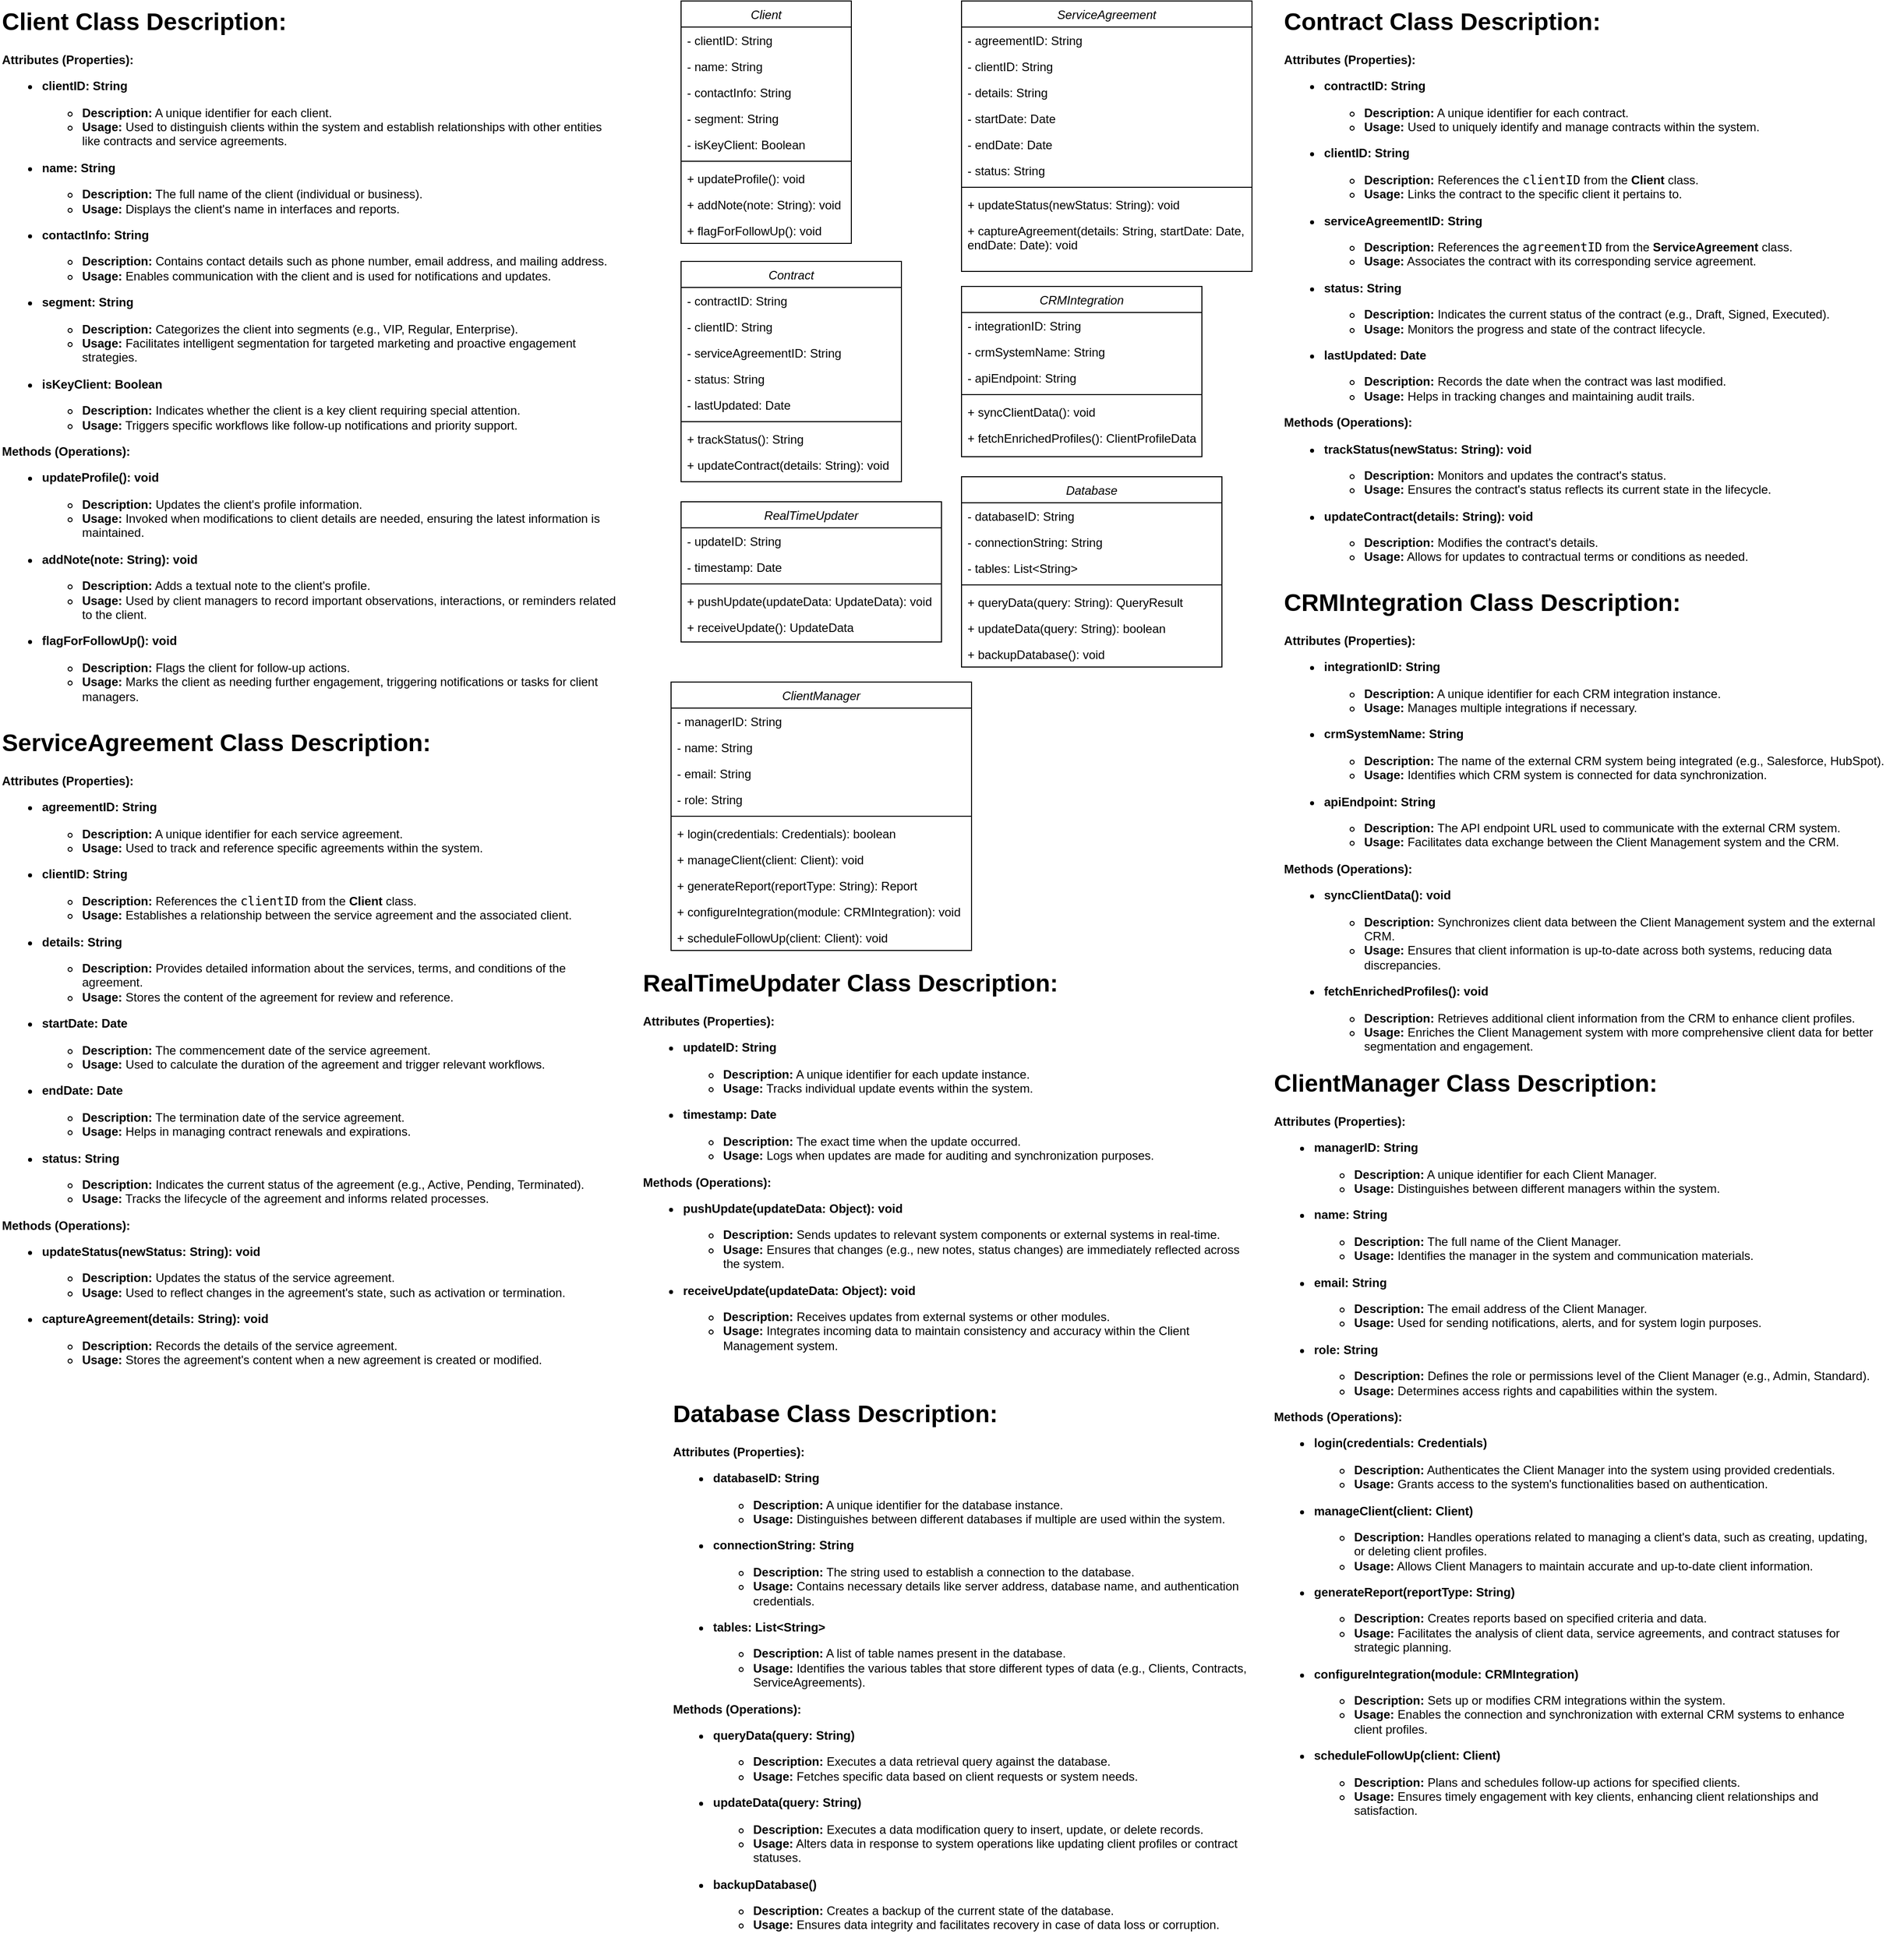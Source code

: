 <mxfile version="24.7.17">
  <diagram id="C5RBs43oDa-KdzZeNtuy" name="Page-1">
    <mxGraphModel dx="1877" dy="563" grid="1" gridSize="10" guides="1" tooltips="1" connect="1" arrows="1" fold="1" page="1" pageScale="1" pageWidth="827" pageHeight="1169" math="0" shadow="0">
      <root>
        <mxCell id="WIyWlLk6GJQsqaUBKTNV-0" />
        <mxCell id="WIyWlLk6GJQsqaUBKTNV-1" parent="WIyWlLk6GJQsqaUBKTNV-0" />
        <mxCell id="zkfFHV4jXpPFQw0GAbJ--0" value="Client" style="swimlane;fontStyle=2;align=center;verticalAlign=top;childLayout=stackLayout;horizontal=1;startSize=26;horizontalStack=0;resizeParent=1;resizeLast=0;collapsible=1;marginBottom=0;rounded=0;shadow=0;strokeWidth=1;" parent="WIyWlLk6GJQsqaUBKTNV-1" vertex="1">
          <mxGeometry x="160" y="120" width="170" height="242" as="geometry">
            <mxRectangle x="230" y="140" width="160" height="26" as="alternateBounds" />
          </mxGeometry>
        </mxCell>
        <mxCell id="zkfFHV4jXpPFQw0GAbJ--1" value="- clientID: String" style="text;align=left;verticalAlign=top;spacingLeft=4;spacingRight=4;overflow=hidden;rotatable=0;points=[[0,0.5],[1,0.5]];portConstraint=eastwest;" parent="zkfFHV4jXpPFQw0GAbJ--0" vertex="1">
          <mxGeometry y="26" width="170" height="26" as="geometry" />
        </mxCell>
        <mxCell id="zkfFHV4jXpPFQw0GAbJ--2" value="- name: String" style="text;align=left;verticalAlign=top;spacingLeft=4;spacingRight=4;overflow=hidden;rotatable=0;points=[[0,0.5],[1,0.5]];portConstraint=eastwest;rounded=0;shadow=0;html=0;" parent="zkfFHV4jXpPFQw0GAbJ--0" vertex="1">
          <mxGeometry y="52" width="170" height="26" as="geometry" />
        </mxCell>
        <mxCell id="zkfFHV4jXpPFQw0GAbJ--3" value="- contactInfo: String" style="text;align=left;verticalAlign=top;spacingLeft=4;spacingRight=4;overflow=hidden;rotatable=0;points=[[0,0.5],[1,0.5]];portConstraint=eastwest;rounded=0;shadow=0;html=0;" parent="zkfFHV4jXpPFQw0GAbJ--0" vertex="1">
          <mxGeometry y="78" width="170" height="26" as="geometry" />
        </mxCell>
        <mxCell id="dlhCBF4bfs9_KUVGagDZ-2" value="- segment: String" style="text;align=left;verticalAlign=top;spacingLeft=4;spacingRight=4;overflow=hidden;rotatable=0;points=[[0,0.5],[1,0.5]];portConstraint=eastwest;rounded=0;shadow=0;html=0;" vertex="1" parent="zkfFHV4jXpPFQw0GAbJ--0">
          <mxGeometry y="104" width="170" height="26" as="geometry" />
        </mxCell>
        <mxCell id="dlhCBF4bfs9_KUVGagDZ-1" value="- isKeyClient: Boolean" style="text;align=left;verticalAlign=top;spacingLeft=4;spacingRight=4;overflow=hidden;rotatable=0;points=[[0,0.5],[1,0.5]];portConstraint=eastwest;rounded=0;shadow=0;html=0;" vertex="1" parent="zkfFHV4jXpPFQw0GAbJ--0">
          <mxGeometry y="130" width="170" height="26" as="geometry" />
        </mxCell>
        <mxCell id="zkfFHV4jXpPFQw0GAbJ--4" value="" style="line;html=1;strokeWidth=1;align=left;verticalAlign=middle;spacingTop=-1;spacingLeft=3;spacingRight=3;rotatable=0;labelPosition=right;points=[];portConstraint=eastwest;" parent="zkfFHV4jXpPFQw0GAbJ--0" vertex="1">
          <mxGeometry y="156" width="170" height="8" as="geometry" />
        </mxCell>
        <mxCell id="zkfFHV4jXpPFQw0GAbJ--5" value="+ updateProfile(): void" style="text;align=left;verticalAlign=top;spacingLeft=4;spacingRight=4;overflow=hidden;rotatable=0;points=[[0,0.5],[1,0.5]];portConstraint=eastwest;" parent="zkfFHV4jXpPFQw0GAbJ--0" vertex="1">
          <mxGeometry y="164" width="170" height="26" as="geometry" />
        </mxCell>
        <mxCell id="dlhCBF4bfs9_KUVGagDZ-3" value="+ addNote(note: String): void" style="text;align=left;verticalAlign=top;spacingLeft=4;spacingRight=4;overflow=hidden;rotatable=0;points=[[0,0.5],[1,0.5]];portConstraint=eastwest;" vertex="1" parent="zkfFHV4jXpPFQw0GAbJ--0">
          <mxGeometry y="190" width="170" height="26" as="geometry" />
        </mxCell>
        <mxCell id="dlhCBF4bfs9_KUVGagDZ-0" value="+ flagForFollowUp(): void" style="text;align=left;verticalAlign=top;spacingLeft=4;spacingRight=4;overflow=hidden;rotatable=0;points=[[0,0.5],[1,0.5]];portConstraint=eastwest;" vertex="1" parent="zkfFHV4jXpPFQw0GAbJ--0">
          <mxGeometry y="216" width="170" height="26" as="geometry" />
        </mxCell>
        <mxCell id="dlhCBF4bfs9_KUVGagDZ-4" value="ServiceAgreement" style="swimlane;fontStyle=2;align=center;verticalAlign=top;childLayout=stackLayout;horizontal=1;startSize=26;horizontalStack=0;resizeParent=1;resizeLast=0;collapsible=1;marginBottom=0;rounded=0;shadow=0;strokeWidth=1;" vertex="1" parent="WIyWlLk6GJQsqaUBKTNV-1">
          <mxGeometry x="440" y="120" width="290" height="270" as="geometry">
            <mxRectangle x="230" y="140" width="160" height="26" as="alternateBounds" />
          </mxGeometry>
        </mxCell>
        <mxCell id="dlhCBF4bfs9_KUVGagDZ-5" value="- agreementID: String" style="text;align=left;verticalAlign=top;spacingLeft=4;spacingRight=4;overflow=hidden;rotatable=0;points=[[0,0.5],[1,0.5]];portConstraint=eastwest;" vertex="1" parent="dlhCBF4bfs9_KUVGagDZ-4">
          <mxGeometry y="26" width="290" height="26" as="geometry" />
        </mxCell>
        <mxCell id="dlhCBF4bfs9_KUVGagDZ-6" value="- clientID: String " style="text;align=left;verticalAlign=top;spacingLeft=4;spacingRight=4;overflow=hidden;rotatable=0;points=[[0,0.5],[1,0.5]];portConstraint=eastwest;rounded=0;shadow=0;html=0;" vertex="1" parent="dlhCBF4bfs9_KUVGagDZ-4">
          <mxGeometry y="52" width="290" height="26" as="geometry" />
        </mxCell>
        <mxCell id="dlhCBF4bfs9_KUVGagDZ-7" value="- details: String" style="text;align=left;verticalAlign=top;spacingLeft=4;spacingRight=4;overflow=hidden;rotatable=0;points=[[0,0.5],[1,0.5]];portConstraint=eastwest;rounded=0;shadow=0;html=0;" vertex="1" parent="dlhCBF4bfs9_KUVGagDZ-4">
          <mxGeometry y="78" width="290" height="26" as="geometry" />
        </mxCell>
        <mxCell id="dlhCBF4bfs9_KUVGagDZ-8" value="- startDate: Date" style="text;align=left;verticalAlign=top;spacingLeft=4;spacingRight=4;overflow=hidden;rotatable=0;points=[[0,0.5],[1,0.5]];portConstraint=eastwest;rounded=0;shadow=0;html=0;" vertex="1" parent="dlhCBF4bfs9_KUVGagDZ-4">
          <mxGeometry y="104" width="290" height="26" as="geometry" />
        </mxCell>
        <mxCell id="dlhCBF4bfs9_KUVGagDZ-15" value="- endDate: Date" style="text;align=left;verticalAlign=top;spacingLeft=4;spacingRight=4;overflow=hidden;rotatable=0;points=[[0,0.5],[1,0.5]];portConstraint=eastwest;rounded=0;shadow=0;html=0;" vertex="1" parent="dlhCBF4bfs9_KUVGagDZ-4">
          <mxGeometry y="130" width="290" height="26" as="geometry" />
        </mxCell>
        <mxCell id="dlhCBF4bfs9_KUVGagDZ-9" value="- status: String" style="text;align=left;verticalAlign=top;spacingLeft=4;spacingRight=4;overflow=hidden;rotatable=0;points=[[0,0.5],[1,0.5]];portConstraint=eastwest;rounded=0;shadow=0;html=0;" vertex="1" parent="dlhCBF4bfs9_KUVGagDZ-4">
          <mxGeometry y="156" width="290" height="26" as="geometry" />
        </mxCell>
        <mxCell id="dlhCBF4bfs9_KUVGagDZ-10" value="" style="line;html=1;strokeWidth=1;align=left;verticalAlign=middle;spacingTop=-1;spacingLeft=3;spacingRight=3;rotatable=0;labelPosition=right;points=[];portConstraint=eastwest;" vertex="1" parent="dlhCBF4bfs9_KUVGagDZ-4">
          <mxGeometry y="182" width="290" height="8" as="geometry" />
        </mxCell>
        <mxCell id="dlhCBF4bfs9_KUVGagDZ-11" value="+ updateStatus(newStatus: String): void" style="text;align=left;verticalAlign=top;spacingLeft=4;spacingRight=4;overflow=hidden;rotatable=0;points=[[0,0.5],[1,0.5]];portConstraint=eastwest;" vertex="1" parent="dlhCBF4bfs9_KUVGagDZ-4">
          <mxGeometry y="190" width="290" height="26" as="geometry" />
        </mxCell>
        <mxCell id="dlhCBF4bfs9_KUVGagDZ-12" value="+ captureAgreement(details: String, startDate: Date, &#xa;endDate: Date): void" style="text;align=left;verticalAlign=top;spacingLeft=4;spacingRight=4;overflow=hidden;rotatable=0;points=[[0,0.5],[1,0.5]];portConstraint=eastwest;" vertex="1" parent="dlhCBF4bfs9_KUVGagDZ-4">
          <mxGeometry y="216" width="290" height="54" as="geometry" />
        </mxCell>
        <mxCell id="dlhCBF4bfs9_KUVGagDZ-17" value="Contract" style="swimlane;fontStyle=2;align=center;verticalAlign=top;childLayout=stackLayout;horizontal=1;startSize=26;horizontalStack=0;resizeParent=1;resizeLast=0;collapsible=1;marginBottom=0;rounded=0;shadow=0;strokeWidth=1;" vertex="1" parent="WIyWlLk6GJQsqaUBKTNV-1">
          <mxGeometry x="160" y="380" width="220" height="220" as="geometry">
            <mxRectangle x="230" y="140" width="160" height="26" as="alternateBounds" />
          </mxGeometry>
        </mxCell>
        <mxCell id="dlhCBF4bfs9_KUVGagDZ-18" value="- contractID: String" style="text;align=left;verticalAlign=top;spacingLeft=4;spacingRight=4;overflow=hidden;rotatable=0;points=[[0,0.5],[1,0.5]];portConstraint=eastwest;" vertex="1" parent="dlhCBF4bfs9_KUVGagDZ-17">
          <mxGeometry y="26" width="220" height="26" as="geometry" />
        </mxCell>
        <mxCell id="dlhCBF4bfs9_KUVGagDZ-19" value="- clientID: String " style="text;align=left;verticalAlign=top;spacingLeft=4;spacingRight=4;overflow=hidden;rotatable=0;points=[[0,0.5],[1,0.5]];portConstraint=eastwest;rounded=0;shadow=0;html=0;" vertex="1" parent="dlhCBF4bfs9_KUVGagDZ-17">
          <mxGeometry y="52" width="220" height="26" as="geometry" />
        </mxCell>
        <mxCell id="dlhCBF4bfs9_KUVGagDZ-20" value="- serviceAgreementID: String" style="text;align=left;verticalAlign=top;spacingLeft=4;spacingRight=4;overflow=hidden;rotatable=0;points=[[0,0.5],[1,0.5]];portConstraint=eastwest;rounded=0;shadow=0;html=0;" vertex="1" parent="dlhCBF4bfs9_KUVGagDZ-17">
          <mxGeometry y="78" width="220" height="26" as="geometry" />
        </mxCell>
        <mxCell id="dlhCBF4bfs9_KUVGagDZ-21" value="- status: String" style="text;align=left;verticalAlign=top;spacingLeft=4;spacingRight=4;overflow=hidden;rotatable=0;points=[[0,0.5],[1,0.5]];portConstraint=eastwest;rounded=0;shadow=0;html=0;" vertex="1" parent="dlhCBF4bfs9_KUVGagDZ-17">
          <mxGeometry y="104" width="220" height="26" as="geometry" />
        </mxCell>
        <mxCell id="dlhCBF4bfs9_KUVGagDZ-22" value="- lastUpdated: Date" style="text;align=left;verticalAlign=top;spacingLeft=4;spacingRight=4;overflow=hidden;rotatable=0;points=[[0,0.5],[1,0.5]];portConstraint=eastwest;rounded=0;shadow=0;html=0;" vertex="1" parent="dlhCBF4bfs9_KUVGagDZ-17">
          <mxGeometry y="130" width="220" height="26" as="geometry" />
        </mxCell>
        <mxCell id="dlhCBF4bfs9_KUVGagDZ-24" value="" style="line;html=1;strokeWidth=1;align=left;verticalAlign=middle;spacingTop=-1;spacingLeft=3;spacingRight=3;rotatable=0;labelPosition=right;points=[];portConstraint=eastwest;" vertex="1" parent="dlhCBF4bfs9_KUVGagDZ-17">
          <mxGeometry y="156" width="220" height="8" as="geometry" />
        </mxCell>
        <mxCell id="dlhCBF4bfs9_KUVGagDZ-25" value="+ trackStatus(): String" style="text;align=left;verticalAlign=top;spacingLeft=4;spacingRight=4;overflow=hidden;rotatable=0;points=[[0,0.5],[1,0.5]];portConstraint=eastwest;" vertex="1" parent="dlhCBF4bfs9_KUVGagDZ-17">
          <mxGeometry y="164" width="220" height="26" as="geometry" />
        </mxCell>
        <mxCell id="dlhCBF4bfs9_KUVGagDZ-26" value="+ updateContract(details: String): void" style="text;align=left;verticalAlign=top;spacingLeft=4;spacingRight=4;overflow=hidden;rotatable=0;points=[[0,0.5],[1,0.5]];portConstraint=eastwest;" vertex="1" parent="dlhCBF4bfs9_KUVGagDZ-17">
          <mxGeometry y="190" width="220" height="26" as="geometry" />
        </mxCell>
        <mxCell id="dlhCBF4bfs9_KUVGagDZ-29" value="CRMIntegration" style="swimlane;fontStyle=2;align=center;verticalAlign=top;childLayout=stackLayout;horizontal=1;startSize=26;horizontalStack=0;resizeParent=1;resizeLast=0;collapsible=1;marginBottom=0;rounded=0;shadow=0;strokeWidth=1;" vertex="1" parent="WIyWlLk6GJQsqaUBKTNV-1">
          <mxGeometry x="440" y="405" width="240" height="170" as="geometry">
            <mxRectangle x="230" y="140" width="160" height="26" as="alternateBounds" />
          </mxGeometry>
        </mxCell>
        <mxCell id="dlhCBF4bfs9_KUVGagDZ-30" value="- integrationID: String" style="text;align=left;verticalAlign=top;spacingLeft=4;spacingRight=4;overflow=hidden;rotatable=0;points=[[0,0.5],[1,0.5]];portConstraint=eastwest;" vertex="1" parent="dlhCBF4bfs9_KUVGagDZ-29">
          <mxGeometry y="26" width="240" height="26" as="geometry" />
        </mxCell>
        <mxCell id="dlhCBF4bfs9_KUVGagDZ-31" value="- crmSystemName: String " style="text;align=left;verticalAlign=top;spacingLeft=4;spacingRight=4;overflow=hidden;rotatable=0;points=[[0,0.5],[1,0.5]];portConstraint=eastwest;rounded=0;shadow=0;html=0;" vertex="1" parent="dlhCBF4bfs9_KUVGagDZ-29">
          <mxGeometry y="52" width="240" height="26" as="geometry" />
        </mxCell>
        <mxCell id="dlhCBF4bfs9_KUVGagDZ-32" value="- apiEndpoint: String" style="text;align=left;verticalAlign=top;spacingLeft=4;spacingRight=4;overflow=hidden;rotatable=0;points=[[0,0.5],[1,0.5]];portConstraint=eastwest;rounded=0;shadow=0;html=0;" vertex="1" parent="dlhCBF4bfs9_KUVGagDZ-29">
          <mxGeometry y="78" width="240" height="26" as="geometry" />
        </mxCell>
        <mxCell id="dlhCBF4bfs9_KUVGagDZ-36" value="" style="line;html=1;strokeWidth=1;align=left;verticalAlign=middle;spacingTop=-1;spacingLeft=3;spacingRight=3;rotatable=0;labelPosition=right;points=[];portConstraint=eastwest;" vertex="1" parent="dlhCBF4bfs9_KUVGagDZ-29">
          <mxGeometry y="104" width="240" height="8" as="geometry" />
        </mxCell>
        <mxCell id="dlhCBF4bfs9_KUVGagDZ-37" value="+ syncClientData(): void" style="text;align=left;verticalAlign=top;spacingLeft=4;spacingRight=4;overflow=hidden;rotatable=0;points=[[0,0.5],[1,0.5]];portConstraint=eastwest;" vertex="1" parent="dlhCBF4bfs9_KUVGagDZ-29">
          <mxGeometry y="112" width="240" height="26" as="geometry" />
        </mxCell>
        <mxCell id="dlhCBF4bfs9_KUVGagDZ-38" value="+ fetchEnrichedProfiles(): ClientProfileData" style="text;align=left;verticalAlign=top;spacingLeft=4;spacingRight=4;overflow=hidden;rotatable=0;points=[[0,0.5],[1,0.5]];portConstraint=eastwest;" vertex="1" parent="dlhCBF4bfs9_KUVGagDZ-29">
          <mxGeometry y="138" width="240" height="26" as="geometry" />
        </mxCell>
        <mxCell id="dlhCBF4bfs9_KUVGagDZ-42" value=" RealTimeUpdater" style="swimlane;fontStyle=2;align=center;verticalAlign=top;childLayout=stackLayout;horizontal=1;startSize=26;horizontalStack=0;resizeParent=1;resizeLast=0;collapsible=1;marginBottom=0;rounded=0;shadow=0;strokeWidth=1;" vertex="1" parent="WIyWlLk6GJQsqaUBKTNV-1">
          <mxGeometry x="160" y="620" width="260" height="140" as="geometry">
            <mxRectangle x="230" y="140" width="160" height="26" as="alternateBounds" />
          </mxGeometry>
        </mxCell>
        <mxCell id="dlhCBF4bfs9_KUVGagDZ-43" value="- updateID: String" style="text;align=left;verticalAlign=top;spacingLeft=4;spacingRight=4;overflow=hidden;rotatable=0;points=[[0,0.5],[1,0.5]];portConstraint=eastwest;" vertex="1" parent="dlhCBF4bfs9_KUVGagDZ-42">
          <mxGeometry y="26" width="260" height="26" as="geometry" />
        </mxCell>
        <mxCell id="dlhCBF4bfs9_KUVGagDZ-44" value="- timestamp: Date " style="text;align=left;verticalAlign=top;spacingLeft=4;spacingRight=4;overflow=hidden;rotatable=0;points=[[0,0.5],[1,0.5]];portConstraint=eastwest;rounded=0;shadow=0;html=0;" vertex="1" parent="dlhCBF4bfs9_KUVGagDZ-42">
          <mxGeometry y="52" width="260" height="26" as="geometry" />
        </mxCell>
        <mxCell id="dlhCBF4bfs9_KUVGagDZ-46" value="" style="line;html=1;strokeWidth=1;align=left;verticalAlign=middle;spacingTop=-1;spacingLeft=3;spacingRight=3;rotatable=0;labelPosition=right;points=[];portConstraint=eastwest;" vertex="1" parent="dlhCBF4bfs9_KUVGagDZ-42">
          <mxGeometry y="78" width="260" height="8" as="geometry" />
        </mxCell>
        <mxCell id="dlhCBF4bfs9_KUVGagDZ-47" value="+ pushUpdate(updateData: UpdateData): void" style="text;align=left;verticalAlign=top;spacingLeft=4;spacingRight=4;overflow=hidden;rotatable=0;points=[[0,0.5],[1,0.5]];portConstraint=eastwest;" vertex="1" parent="dlhCBF4bfs9_KUVGagDZ-42">
          <mxGeometry y="86" width="260" height="26" as="geometry" />
        </mxCell>
        <mxCell id="dlhCBF4bfs9_KUVGagDZ-48" value="+ receiveUpdate(): UpdateData" style="text;align=left;verticalAlign=top;spacingLeft=4;spacingRight=4;overflow=hidden;rotatable=0;points=[[0,0.5],[1,0.5]];portConstraint=eastwest;" vertex="1" parent="dlhCBF4bfs9_KUVGagDZ-42">
          <mxGeometry y="112" width="260" height="26" as="geometry" />
        </mxCell>
        <mxCell id="dlhCBF4bfs9_KUVGagDZ-77" value="&lt;h1 style=&quot;margin-top: 0px;&quot;&gt;Client Class Description:&lt;/h1&gt;&lt;div&gt;&lt;p&gt;&lt;strong&gt;Attributes (Properties):&lt;/strong&gt;&lt;/p&gt;&lt;ul&gt;&lt;li&gt;&lt;p&gt;&lt;strong&gt;clientID: String&lt;/strong&gt;&lt;/p&gt;&lt;ul&gt;&lt;li&gt;&lt;strong&gt;Description:&lt;/strong&gt; A unique identifier for each client.&lt;/li&gt;&lt;li&gt;&lt;strong&gt;Usage:&lt;/strong&gt; Used to distinguish clients within the system and establish relationships with other entities like contracts and service agreements.&lt;/li&gt;&lt;/ul&gt;&lt;/li&gt;&lt;li&gt;&lt;p&gt;&lt;strong&gt;name: String&lt;/strong&gt;&lt;/p&gt;&lt;ul&gt;&lt;li&gt;&lt;strong&gt;Description:&lt;/strong&gt; The full name of the client (individual or business).&lt;/li&gt;&lt;li&gt;&lt;strong&gt;Usage:&lt;/strong&gt; Displays the client&#39;s name in interfaces and reports.&lt;/li&gt;&lt;/ul&gt;&lt;/li&gt;&lt;li&gt;&lt;p&gt;&lt;strong&gt;contactInfo: String&lt;/strong&gt;&lt;/p&gt;&lt;ul&gt;&lt;li&gt;&lt;strong&gt;Description:&lt;/strong&gt; Contains contact details such as phone number, email address, and mailing address.&lt;/li&gt;&lt;li&gt;&lt;strong&gt;Usage:&lt;/strong&gt; Enables communication with the client and is used for notifications and updates.&lt;/li&gt;&lt;/ul&gt;&lt;/li&gt;&lt;li&gt;&lt;p&gt;&lt;strong&gt;segment: String&lt;/strong&gt;&lt;/p&gt;&lt;ul&gt;&lt;li&gt;&lt;strong&gt;Description:&lt;/strong&gt; Categorizes the client into segments (e.g., VIP, Regular, Enterprise).&lt;/li&gt;&lt;li&gt;&lt;strong&gt;Usage:&lt;/strong&gt; Facilitates intelligent segmentation for targeted marketing and proactive engagement strategies.&lt;/li&gt;&lt;/ul&gt;&lt;/li&gt;&lt;li&gt;&lt;p&gt;&lt;strong&gt;isKeyClient: Boolean&lt;/strong&gt;&lt;/p&gt;&lt;ul&gt;&lt;li&gt;&lt;strong&gt;Description:&lt;/strong&gt; Indicates whether the client is a key client requiring special attention.&lt;/li&gt;&lt;li&gt;&lt;strong&gt;Usage:&lt;/strong&gt; Triggers specific workflows like follow-up notifications and priority support.&lt;/li&gt;&lt;/ul&gt;&lt;/li&gt;&lt;/ul&gt;&lt;p&gt;&lt;strong&gt;Methods (Operations):&lt;/strong&gt;&lt;/p&gt;&lt;ul&gt;&lt;li&gt;&lt;p&gt;&lt;strong&gt;updateProfile(): void&lt;/strong&gt;&lt;/p&gt;&lt;ul&gt;&lt;li&gt;&lt;strong&gt;Description:&lt;/strong&gt; Updates the client&#39;s profile information.&lt;/li&gt;&lt;li&gt;&lt;strong&gt;Usage:&lt;/strong&gt; Invoked when modifications to client details are needed, ensuring the latest information is maintained.&lt;/li&gt;&lt;/ul&gt;&lt;/li&gt;&lt;li&gt;&lt;p&gt;&lt;strong&gt;addNote(note: String): void&lt;/strong&gt;&lt;/p&gt;&lt;ul&gt;&lt;li&gt;&lt;strong&gt;Description:&lt;/strong&gt; Adds a textual note to the client&#39;s profile.&lt;/li&gt;&lt;li&gt;&lt;strong&gt;Usage:&lt;/strong&gt; Used by client managers to record important observations, interactions, or reminders related to the client.&lt;/li&gt;&lt;/ul&gt;&lt;/li&gt;&lt;li&gt;&lt;p&gt;&lt;strong&gt;flagForFollowUp(): void&lt;/strong&gt;&lt;/p&gt;&lt;ul&gt;&lt;li&gt;&lt;strong&gt;Description:&lt;/strong&gt; Flags the client for follow-up actions.&lt;/li&gt;&lt;li&gt;&lt;strong&gt;Usage:&lt;/strong&gt; Marks the client as needing further engagement, triggering notifications or tasks for client managers.&lt;/li&gt;&lt;/ul&gt;&lt;/li&gt;&lt;/ul&gt;&lt;/div&gt;" style="text;html=1;whiteSpace=wrap;overflow=hidden;rounded=0;" vertex="1" parent="WIyWlLk6GJQsqaUBKTNV-1">
          <mxGeometry x="-520" y="120" width="620" height="720" as="geometry" />
        </mxCell>
        <mxCell id="dlhCBF4bfs9_KUVGagDZ-78" value="&lt;h1 style=&quot;margin-top: 0px;&quot;&gt;ServiceAgreement Class Description:&lt;/h1&gt;&lt;div&gt;&lt;p&gt;&lt;strong&gt;Attributes (Properties):&lt;/strong&gt;&lt;/p&gt;&lt;ul&gt;&lt;li&gt;&lt;p&gt;&lt;strong&gt;agreementID: String&lt;/strong&gt;&lt;/p&gt;&lt;ul&gt;&lt;li&gt;&lt;strong&gt;Description:&lt;/strong&gt; A unique identifier for each service agreement.&lt;/li&gt;&lt;li&gt;&lt;strong&gt;Usage:&lt;/strong&gt; Used to track and reference specific agreements within the system.&lt;/li&gt;&lt;/ul&gt;&lt;/li&gt;&lt;li&gt;&lt;p&gt;&lt;strong&gt;clientID: String&lt;/strong&gt;&lt;/p&gt;&lt;ul&gt;&lt;li&gt;&lt;strong&gt;Description:&lt;/strong&gt; References the &lt;code&gt;clientID&lt;/code&gt; from the &lt;strong&gt;Client&lt;/strong&gt; class.&lt;/li&gt;&lt;li&gt;&lt;strong&gt;Usage:&lt;/strong&gt; Establishes a relationship between the service agreement and the associated client.&lt;/li&gt;&lt;/ul&gt;&lt;/li&gt;&lt;li&gt;&lt;p&gt;&lt;strong&gt;details: String&lt;/strong&gt;&lt;/p&gt;&lt;ul&gt;&lt;li&gt;&lt;strong&gt;Description:&lt;/strong&gt; Provides detailed information about the services, terms, and conditions of the agreement.&lt;/li&gt;&lt;li&gt;&lt;strong&gt;Usage:&lt;/strong&gt; Stores the content of the agreement for review and reference.&lt;/li&gt;&lt;/ul&gt;&lt;/li&gt;&lt;li&gt;&lt;p&gt;&lt;strong&gt;startDate: Date&lt;/strong&gt;&lt;/p&gt;&lt;ul&gt;&lt;li&gt;&lt;strong&gt;Description:&lt;/strong&gt; The commencement date of the service agreement.&lt;/li&gt;&lt;li&gt;&lt;strong&gt;Usage:&lt;/strong&gt; Used to calculate the duration of the agreement and trigger relevant workflows.&lt;/li&gt;&lt;/ul&gt;&lt;/li&gt;&lt;li&gt;&lt;p&gt;&lt;strong&gt;endDate: Date&lt;/strong&gt;&lt;/p&gt;&lt;ul&gt;&lt;li&gt;&lt;strong&gt;Description:&lt;/strong&gt; The termination date of the service agreement.&lt;/li&gt;&lt;li&gt;&lt;strong&gt;Usage:&lt;/strong&gt; Helps in managing contract renewals and expirations.&lt;/li&gt;&lt;/ul&gt;&lt;/li&gt;&lt;li&gt;&lt;p&gt;&lt;strong&gt;status: String&lt;/strong&gt;&lt;/p&gt;&lt;ul&gt;&lt;li&gt;&lt;strong&gt;Description:&lt;/strong&gt; Indicates the current status of the agreement (e.g., Active, Pending, Terminated).&lt;/li&gt;&lt;li&gt;&lt;strong&gt;Usage:&lt;/strong&gt; Tracks the lifecycle of the agreement and informs related processes.&lt;/li&gt;&lt;/ul&gt;&lt;/li&gt;&lt;/ul&gt;&lt;p&gt;&lt;strong&gt;Methods (Operations):&lt;/strong&gt;&lt;/p&gt;&lt;ul&gt;&lt;li&gt;&lt;p&gt;&lt;strong&gt;updateStatus(newStatus: String): void&lt;/strong&gt;&lt;/p&gt;&lt;ul&gt;&lt;li&gt;&lt;strong&gt;Description:&lt;/strong&gt; Updates the status of the service agreement.&lt;/li&gt;&lt;li&gt;&lt;strong&gt;Usage:&lt;/strong&gt; Used to reflect changes in the agreement&#39;s state, such as activation or termination.&lt;/li&gt;&lt;/ul&gt;&lt;/li&gt;&lt;li&gt;&lt;p&gt;&lt;strong&gt;captureAgreement(details: String): void&lt;/strong&gt;&lt;/p&gt;&lt;ul&gt;&lt;li&gt;&lt;strong&gt;Description:&lt;/strong&gt; Records the details of the service agreement.&lt;/li&gt;&lt;li&gt;&lt;strong&gt;Usage:&lt;/strong&gt; Stores the agreement&#39;s content when a new agreement is created or modified.&lt;/li&gt;&lt;/ul&gt;&lt;/li&gt;&lt;/ul&gt;&lt;/div&gt;" style="text;html=1;whiteSpace=wrap;overflow=hidden;rounded=0;" vertex="1" parent="WIyWlLk6GJQsqaUBKTNV-1">
          <mxGeometry x="-520" y="840" width="600" height="660" as="geometry" />
        </mxCell>
        <mxCell id="dlhCBF4bfs9_KUVGagDZ-79" value="&lt;h1 style=&quot;margin-top: 0px;&quot;&gt;Contract Class Description:&lt;/h1&gt;&lt;div&gt;&lt;p&gt;&lt;strong&gt;Attributes (Properties):&lt;/strong&gt;&lt;/p&gt;&lt;ul&gt;&lt;li&gt;&lt;p&gt;&lt;strong&gt;contractID: String&lt;/strong&gt;&lt;/p&gt;&lt;ul&gt;&lt;li&gt;&lt;strong&gt;Description:&lt;/strong&gt; A unique identifier for each contract.&lt;/li&gt;&lt;li&gt;&lt;strong&gt;Usage:&lt;/strong&gt; Used to uniquely identify and manage contracts within the system.&lt;/li&gt;&lt;/ul&gt;&lt;/li&gt;&lt;li&gt;&lt;p&gt;&lt;strong&gt;clientID: String&lt;/strong&gt;&lt;/p&gt;&lt;ul&gt;&lt;li&gt;&lt;strong&gt;Description:&lt;/strong&gt; References the &lt;code&gt;clientID&lt;/code&gt; from the &lt;strong&gt;Client&lt;/strong&gt; class.&lt;/li&gt;&lt;li&gt;&lt;strong&gt;Usage:&lt;/strong&gt; Links the contract to the specific client it pertains to.&lt;/li&gt;&lt;/ul&gt;&lt;/li&gt;&lt;li&gt;&lt;p&gt;&lt;strong&gt;serviceAgreementID: String&lt;/strong&gt;&lt;/p&gt;&lt;ul&gt;&lt;li&gt;&lt;strong&gt;Description:&lt;/strong&gt; References the &lt;code&gt;agreementID&lt;/code&gt; from the &lt;strong&gt;ServiceAgreement&lt;/strong&gt; class.&lt;/li&gt;&lt;li&gt;&lt;strong&gt;Usage:&lt;/strong&gt; Associates the contract with its corresponding service agreement.&lt;/li&gt;&lt;/ul&gt;&lt;/li&gt;&lt;li&gt;&lt;p&gt;&lt;strong&gt;status: String&lt;/strong&gt;&lt;/p&gt;&lt;ul&gt;&lt;li&gt;&lt;strong&gt;Description:&lt;/strong&gt; Indicates the current status of the contract (e.g., Draft, Signed, Executed).&lt;/li&gt;&lt;li&gt;&lt;strong&gt;Usage:&lt;/strong&gt; Monitors the progress and state of the contract lifecycle.&lt;/li&gt;&lt;/ul&gt;&lt;/li&gt;&lt;li&gt;&lt;p&gt;&lt;strong&gt;lastUpdated: Date&lt;/strong&gt;&lt;/p&gt;&lt;ul&gt;&lt;li&gt;&lt;strong&gt;Description:&lt;/strong&gt; Records the date when the contract was last modified.&lt;/li&gt;&lt;li&gt;&lt;strong&gt;Usage:&lt;/strong&gt; Helps in tracking changes and maintaining audit trails.&lt;/li&gt;&lt;/ul&gt;&lt;/li&gt;&lt;/ul&gt;&lt;p&gt;&lt;strong&gt;Methods (Operations):&lt;/strong&gt;&lt;/p&gt;&lt;ul&gt;&lt;li&gt;&lt;p&gt;&lt;strong&gt;trackStatus(newStatus: String): void&lt;/strong&gt;&lt;/p&gt;&lt;ul&gt;&lt;li&gt;&lt;strong&gt;Description:&lt;/strong&gt; Monitors and updates the contract&#39;s status.&lt;/li&gt;&lt;li&gt;&lt;strong&gt;Usage:&lt;/strong&gt; Ensures the contract&#39;s status reflects its current state in the lifecycle.&lt;/li&gt;&lt;/ul&gt;&lt;/li&gt;&lt;li&gt;&lt;p&gt;&lt;strong&gt;updateContract(details: String): void&lt;/strong&gt;&lt;/p&gt;&lt;ul&gt;&lt;li&gt;&lt;strong&gt;Description:&lt;/strong&gt; Modifies the contract&#39;s details.&lt;/li&gt;&lt;li&gt;&lt;strong&gt;Usage:&lt;/strong&gt; Allows for updates to contractual terms or conditions as needed.&lt;/li&gt;&lt;/ul&gt;&lt;/li&gt;&lt;/ul&gt;&lt;/div&gt;" style="text;html=1;whiteSpace=wrap;overflow=hidden;rounded=0;" vertex="1" parent="WIyWlLk6GJQsqaUBKTNV-1">
          <mxGeometry x="760" y="120" width="620" height="580" as="geometry" />
        </mxCell>
        <mxCell id="dlhCBF4bfs9_KUVGagDZ-80" value="&lt;h1 style=&quot;margin-top: 0px;&quot;&gt;CRMIntegration&amp;nbsp;Class Description:&lt;/h1&gt;&lt;div&gt;&lt;p&gt;&lt;strong&gt;Attributes (Properties):&lt;/strong&gt;&lt;/p&gt;&lt;ul&gt;&lt;li&gt;&lt;p&gt;&lt;strong&gt;integrationID: String&lt;/strong&gt;&lt;/p&gt;&lt;ul&gt;&lt;li&gt;&lt;strong&gt;Description:&lt;/strong&gt; A unique identifier for each CRM integration instance.&lt;/li&gt;&lt;li&gt;&lt;strong&gt;Usage:&lt;/strong&gt; Manages multiple integrations if necessary.&lt;/li&gt;&lt;/ul&gt;&lt;/li&gt;&lt;li&gt;&lt;p&gt;&lt;strong&gt;crmSystemName: String&lt;/strong&gt;&lt;/p&gt;&lt;ul&gt;&lt;li&gt;&lt;strong&gt;Description:&lt;/strong&gt; The name of the external CRM system being integrated (e.g., Salesforce, HubSpot).&lt;/li&gt;&lt;li&gt;&lt;strong&gt;Usage:&lt;/strong&gt; Identifies which CRM system is connected for data synchronization.&lt;/li&gt;&lt;/ul&gt;&lt;/li&gt;&lt;li&gt;&lt;p&gt;&lt;strong&gt;apiEndpoint: String&lt;/strong&gt;&lt;/p&gt;&lt;ul&gt;&lt;li&gt;&lt;strong&gt;Description:&lt;/strong&gt; The API endpoint URL used to communicate with the external CRM system.&lt;/li&gt;&lt;li&gt;&lt;strong&gt;Usage:&lt;/strong&gt; Facilitates data exchange between the Client Management system and the CRM.&lt;/li&gt;&lt;/ul&gt;&lt;/li&gt;&lt;/ul&gt;&lt;p&gt;&lt;strong&gt;Methods (Operations):&lt;/strong&gt;&lt;/p&gt;&lt;ul&gt;&lt;li&gt;&lt;p&gt;&lt;strong&gt;syncClientData(): void&lt;/strong&gt;&lt;/p&gt;&lt;ul&gt;&lt;li&gt;&lt;strong&gt;Description:&lt;/strong&gt; Synchronizes client data between the Client Management system and the external CRM.&lt;/li&gt;&lt;li&gt;&lt;strong&gt;Usage:&lt;/strong&gt; Ensures that client information is up-to-date across both systems, reducing data discrepancies.&lt;/li&gt;&lt;/ul&gt;&lt;/li&gt;&lt;li&gt;&lt;p&gt;&lt;strong&gt;fetchEnrichedProfiles(): void&lt;/strong&gt;&lt;/p&gt;&lt;ul&gt;&lt;li&gt;&lt;strong&gt;Description:&lt;/strong&gt; Retrieves additional client information from the CRM to enhance client profiles.&lt;/li&gt;&lt;li&gt;&lt;strong&gt;Usage:&lt;/strong&gt; Enriches the Client Management system with more comprehensive client data for better segmentation and engagement.&lt;/li&gt;&lt;/ul&gt;&lt;/li&gt;&lt;/ul&gt;&lt;/div&gt;" style="text;html=1;whiteSpace=wrap;overflow=hidden;rounded=0;" vertex="1" parent="WIyWlLk6GJQsqaUBKTNV-1">
          <mxGeometry x="760" y="700" width="620" height="480" as="geometry" />
        </mxCell>
        <mxCell id="dlhCBF4bfs9_KUVGagDZ-81" value="&lt;h1 style=&quot;margin-top: 0px;&quot;&gt;RealTimeUpdater Class Description:&lt;/h1&gt;&lt;div&gt;&lt;p&gt;&lt;strong&gt;Attributes (Properties):&lt;/strong&gt;&lt;/p&gt;&lt;ul&gt;&lt;li&gt;&lt;p&gt;&lt;strong&gt;updateID: String&lt;/strong&gt;&lt;/p&gt;&lt;ul&gt;&lt;li&gt;&lt;strong&gt;Description:&lt;/strong&gt; A unique identifier for each update instance.&lt;/li&gt;&lt;li&gt;&lt;strong&gt;Usage:&lt;/strong&gt; Tracks individual update events within the system.&lt;/li&gt;&lt;/ul&gt;&lt;/li&gt;&lt;li&gt;&lt;p&gt;&lt;strong&gt;timestamp: Date&lt;/strong&gt;&lt;/p&gt;&lt;ul&gt;&lt;li&gt;&lt;strong&gt;Description:&lt;/strong&gt; The exact time when the update occurred.&lt;/li&gt;&lt;li&gt;&lt;strong&gt;Usage:&lt;/strong&gt; Logs when updates are made for auditing and synchronization purposes.&lt;/li&gt;&lt;/ul&gt;&lt;/li&gt;&lt;/ul&gt;&lt;p&gt;&lt;strong&gt;Methods (Operations):&lt;/strong&gt;&lt;/p&gt;&lt;ul&gt;&lt;li&gt;&lt;p&gt;&lt;strong&gt;pushUpdate(updateData: Object): void&lt;/strong&gt;&lt;/p&gt;&lt;ul&gt;&lt;li&gt;&lt;strong&gt;Description:&lt;/strong&gt; Sends updates to relevant system components or external systems in real-time.&lt;/li&gt;&lt;li&gt;&lt;strong&gt;Usage:&lt;/strong&gt; Ensures that changes (e.g., new notes, status changes) are immediately reflected across the system.&lt;/li&gt;&lt;/ul&gt;&lt;/li&gt;&lt;li&gt;&lt;p&gt;&lt;strong&gt;receiveUpdate(updateData: Object): void&lt;/strong&gt;&lt;/p&gt;&lt;ul&gt;&lt;li&gt;&lt;strong&gt;Description:&lt;/strong&gt; Receives updates from external systems or other modules.&lt;/li&gt;&lt;li&gt;&lt;strong&gt;Usage:&lt;/strong&gt; Integrates incoming data to maintain consistency and accuracy within the Client Management system.&lt;/li&gt;&lt;/ul&gt;&lt;/li&gt;&lt;/ul&gt;&lt;/div&gt;" style="text;html=1;whiteSpace=wrap;overflow=hidden;rounded=0;" vertex="1" parent="WIyWlLk6GJQsqaUBKTNV-1">
          <mxGeometry x="120" y="1080" width="600" height="400" as="geometry" />
        </mxCell>
        <mxCell id="dlhCBF4bfs9_KUVGagDZ-82" value=" Database" style="swimlane;fontStyle=2;align=center;verticalAlign=top;childLayout=stackLayout;horizontal=1;startSize=26;horizontalStack=0;resizeParent=1;resizeLast=0;collapsible=1;marginBottom=0;rounded=0;shadow=0;strokeWidth=1;" vertex="1" parent="WIyWlLk6GJQsqaUBKTNV-1">
          <mxGeometry x="440" y="595" width="260" height="190" as="geometry">
            <mxRectangle x="230" y="140" width="160" height="26" as="alternateBounds" />
          </mxGeometry>
        </mxCell>
        <mxCell id="dlhCBF4bfs9_KUVGagDZ-83" value="- databaseID: String" style="text;align=left;verticalAlign=top;spacingLeft=4;spacingRight=4;overflow=hidden;rotatable=0;points=[[0,0.5],[1,0.5]];portConstraint=eastwest;" vertex="1" parent="dlhCBF4bfs9_KUVGagDZ-82">
          <mxGeometry y="26" width="260" height="26" as="geometry" />
        </mxCell>
        <mxCell id="dlhCBF4bfs9_KUVGagDZ-84" value="- connectionString: String " style="text;align=left;verticalAlign=top;spacingLeft=4;spacingRight=4;overflow=hidden;rotatable=0;points=[[0,0.5],[1,0.5]];portConstraint=eastwest;rounded=0;shadow=0;html=0;" vertex="1" parent="dlhCBF4bfs9_KUVGagDZ-82">
          <mxGeometry y="52" width="260" height="26" as="geometry" />
        </mxCell>
        <mxCell id="dlhCBF4bfs9_KUVGagDZ-88" value="- tables: List&lt;String&gt; " style="text;align=left;verticalAlign=top;spacingLeft=4;spacingRight=4;overflow=hidden;rotatable=0;points=[[0,0.5],[1,0.5]];portConstraint=eastwest;rounded=0;shadow=0;html=0;" vertex="1" parent="dlhCBF4bfs9_KUVGagDZ-82">
          <mxGeometry y="78" width="260" height="26" as="geometry" />
        </mxCell>
        <mxCell id="dlhCBF4bfs9_KUVGagDZ-85" value="" style="line;html=1;strokeWidth=1;align=left;verticalAlign=middle;spacingTop=-1;spacingLeft=3;spacingRight=3;rotatable=0;labelPosition=right;points=[];portConstraint=eastwest;" vertex="1" parent="dlhCBF4bfs9_KUVGagDZ-82">
          <mxGeometry y="104" width="260" height="8" as="geometry" />
        </mxCell>
        <mxCell id="dlhCBF4bfs9_KUVGagDZ-86" value="+ queryData(query: String): QueryResult" style="text;align=left;verticalAlign=top;spacingLeft=4;spacingRight=4;overflow=hidden;rotatable=0;points=[[0,0.5],[1,0.5]];portConstraint=eastwest;" vertex="1" parent="dlhCBF4bfs9_KUVGagDZ-82">
          <mxGeometry y="112" width="260" height="26" as="geometry" />
        </mxCell>
        <mxCell id="dlhCBF4bfs9_KUVGagDZ-89" value="+ updateData(query: String): boolean" style="text;align=left;verticalAlign=top;spacingLeft=4;spacingRight=4;overflow=hidden;rotatable=0;points=[[0,0.5],[1,0.5]];portConstraint=eastwest;" vertex="1" parent="dlhCBF4bfs9_KUVGagDZ-82">
          <mxGeometry y="138" width="260" height="26" as="geometry" />
        </mxCell>
        <mxCell id="dlhCBF4bfs9_KUVGagDZ-87" value="+ backupDatabase(): void" style="text;align=left;verticalAlign=top;spacingLeft=4;spacingRight=4;overflow=hidden;rotatable=0;points=[[0,0.5],[1,0.5]];portConstraint=eastwest;" vertex="1" parent="dlhCBF4bfs9_KUVGagDZ-82">
          <mxGeometry y="164" width="260" height="26" as="geometry" />
        </mxCell>
        <mxCell id="dlhCBF4bfs9_KUVGagDZ-90" value=" ClientManager " style="swimlane;fontStyle=2;align=center;verticalAlign=top;childLayout=stackLayout;horizontal=1;startSize=26;horizontalStack=0;resizeParent=1;resizeLast=0;collapsible=1;marginBottom=0;rounded=0;shadow=0;strokeWidth=1;" vertex="1" parent="WIyWlLk6GJQsqaUBKTNV-1">
          <mxGeometry x="150" y="800" width="300" height="268" as="geometry">
            <mxRectangle x="230" y="140" width="160" height="26" as="alternateBounds" />
          </mxGeometry>
        </mxCell>
        <mxCell id="dlhCBF4bfs9_KUVGagDZ-91" value="- managerID: String" style="text;align=left;verticalAlign=top;spacingLeft=4;spacingRight=4;overflow=hidden;rotatable=0;points=[[0,0.5],[1,0.5]];portConstraint=eastwest;" vertex="1" parent="dlhCBF4bfs9_KUVGagDZ-90">
          <mxGeometry y="26" width="300" height="26" as="geometry" />
        </mxCell>
        <mxCell id="dlhCBF4bfs9_KUVGagDZ-92" value="- name: String " style="text;align=left;verticalAlign=top;spacingLeft=4;spacingRight=4;overflow=hidden;rotatable=0;points=[[0,0.5],[1,0.5]];portConstraint=eastwest;rounded=0;shadow=0;html=0;" vertex="1" parent="dlhCBF4bfs9_KUVGagDZ-90">
          <mxGeometry y="52" width="300" height="26" as="geometry" />
        </mxCell>
        <mxCell id="dlhCBF4bfs9_KUVGagDZ-93" value="- email: String " style="text;align=left;verticalAlign=top;spacingLeft=4;spacingRight=4;overflow=hidden;rotatable=0;points=[[0,0.5],[1,0.5]];portConstraint=eastwest;rounded=0;shadow=0;html=0;" vertex="1" parent="dlhCBF4bfs9_KUVGagDZ-90">
          <mxGeometry y="78" width="300" height="26" as="geometry" />
        </mxCell>
        <mxCell id="dlhCBF4bfs9_KUVGagDZ-98" value="- role: String " style="text;align=left;verticalAlign=top;spacingLeft=4;spacingRight=4;overflow=hidden;rotatable=0;points=[[0,0.5],[1,0.5]];portConstraint=eastwest;rounded=0;shadow=0;html=0;" vertex="1" parent="dlhCBF4bfs9_KUVGagDZ-90">
          <mxGeometry y="104" width="300" height="26" as="geometry" />
        </mxCell>
        <mxCell id="dlhCBF4bfs9_KUVGagDZ-94" value="" style="line;html=1;strokeWidth=1;align=left;verticalAlign=middle;spacingTop=-1;spacingLeft=3;spacingRight=3;rotatable=0;labelPosition=right;points=[];portConstraint=eastwest;" vertex="1" parent="dlhCBF4bfs9_KUVGagDZ-90">
          <mxGeometry y="130" width="300" height="8" as="geometry" />
        </mxCell>
        <mxCell id="dlhCBF4bfs9_KUVGagDZ-95" value="+ login(credentials: Credentials): boolean" style="text;align=left;verticalAlign=top;spacingLeft=4;spacingRight=4;overflow=hidden;rotatable=0;points=[[0,0.5],[1,0.5]];portConstraint=eastwest;" vertex="1" parent="dlhCBF4bfs9_KUVGagDZ-90">
          <mxGeometry y="138" width="300" height="26" as="geometry" />
        </mxCell>
        <mxCell id="dlhCBF4bfs9_KUVGagDZ-96" value="+ manageClient(client: Client): void" style="text;align=left;verticalAlign=top;spacingLeft=4;spacingRight=4;overflow=hidden;rotatable=0;points=[[0,0.5],[1,0.5]];portConstraint=eastwest;" vertex="1" parent="dlhCBF4bfs9_KUVGagDZ-90">
          <mxGeometry y="164" width="300" height="26" as="geometry" />
        </mxCell>
        <mxCell id="dlhCBF4bfs9_KUVGagDZ-100" value="+ generateReport(reportType: String): Report" style="text;align=left;verticalAlign=top;spacingLeft=4;spacingRight=4;overflow=hidden;rotatable=0;points=[[0,0.5],[1,0.5]];portConstraint=eastwest;" vertex="1" parent="dlhCBF4bfs9_KUVGagDZ-90">
          <mxGeometry y="190" width="300" height="26" as="geometry" />
        </mxCell>
        <mxCell id="dlhCBF4bfs9_KUVGagDZ-99" value="+ configureIntegration(module: CRMIntegration): void" style="text;align=left;verticalAlign=top;spacingLeft=4;spacingRight=4;overflow=hidden;rotatable=0;points=[[0,0.5],[1,0.5]];portConstraint=eastwest;" vertex="1" parent="dlhCBF4bfs9_KUVGagDZ-90">
          <mxGeometry y="216" width="300" height="26" as="geometry" />
        </mxCell>
        <mxCell id="dlhCBF4bfs9_KUVGagDZ-97" value="+ scheduleFollowUp(client: Client): void" style="text;align=left;verticalAlign=top;spacingLeft=4;spacingRight=4;overflow=hidden;rotatable=0;points=[[0,0.5],[1,0.5]];portConstraint=eastwest;" vertex="1" parent="dlhCBF4bfs9_KUVGagDZ-90">
          <mxGeometry y="242" width="300" height="26" as="geometry" />
        </mxCell>
        <mxCell id="dlhCBF4bfs9_KUVGagDZ-101" value="&lt;h1 style=&quot;margin-top: 0px;&quot;&gt;Database Class Description:&lt;/h1&gt;&lt;div&gt;&lt;p&gt;&lt;strong&gt;Attributes (Properties):&lt;/strong&gt;&lt;/p&gt;&lt;ul&gt;&lt;li&gt;&lt;p&gt;&lt;strong&gt;databaseID: String&lt;/strong&gt;&lt;/p&gt;&lt;ul&gt;&lt;li&gt;&lt;strong&gt;Description:&lt;/strong&gt; A unique identifier for the database instance.&lt;/li&gt;&lt;li&gt;&lt;strong&gt;Usage:&lt;/strong&gt; Distinguishes between different databases if multiple are used within the system.&lt;/li&gt;&lt;/ul&gt;&lt;/li&gt;&lt;li&gt;&lt;p&gt;&lt;strong&gt;connectionString: String&lt;/strong&gt;&lt;/p&gt;&lt;ul&gt;&lt;li&gt;&lt;strong&gt;Description:&lt;/strong&gt; The string used to establish a connection to the database.&lt;/li&gt;&lt;li&gt;&lt;strong&gt;Usage:&lt;/strong&gt; Contains necessary details like server address, database name, and authentication credentials.&lt;/li&gt;&lt;/ul&gt;&lt;/li&gt;&lt;li&gt;&lt;p&gt;&lt;strong&gt;tables: List&amp;lt;String&amp;gt;&lt;/strong&gt;&lt;/p&gt;&lt;ul&gt;&lt;li&gt;&lt;strong&gt;Description:&lt;/strong&gt; A list of table names present in the database.&lt;/li&gt;&lt;li&gt;&lt;strong&gt;Usage:&lt;/strong&gt; Identifies the various tables that store different types of data (e.g., Clients, Contracts, ServiceAgreements).&lt;/li&gt;&lt;/ul&gt;&lt;/li&gt;&lt;/ul&gt;&lt;p&gt;&lt;strong&gt;Methods (Operations):&lt;/strong&gt;&lt;/p&gt;&lt;ul&gt;&lt;li&gt;&lt;p&gt;&lt;strong&gt;queryData(query: String)&lt;/strong&gt;&lt;/p&gt;&lt;ul&gt;&lt;li&gt;&lt;strong&gt;Description:&lt;/strong&gt; Executes a data retrieval query against the database.&lt;/li&gt;&lt;li&gt;&lt;strong&gt;Usage:&lt;/strong&gt; Fetches specific data based on client requests or system needs.&lt;/li&gt;&lt;/ul&gt;&lt;/li&gt;&lt;li&gt;&lt;p&gt;&lt;strong&gt;updateData(query: String)&lt;/strong&gt;&lt;/p&gt;&lt;ul&gt;&lt;li&gt;&lt;strong&gt;Description:&lt;/strong&gt; Executes a data modification query to insert, update, or delete records.&lt;/li&gt;&lt;li&gt;&lt;strong&gt;Usage:&lt;/strong&gt; Alters data in response to system operations like updating client profiles or contract statuses.&lt;/li&gt;&lt;/ul&gt;&lt;/li&gt;&lt;li&gt;&lt;p&gt;&lt;strong&gt;backupDatabase()&lt;/strong&gt;&lt;/p&gt;&lt;ul&gt;&lt;li&gt;&lt;strong&gt;Description:&lt;/strong&gt; Creates a backup of the current state of the database.&lt;/li&gt;&lt;li&gt;&lt;strong&gt;Usage:&lt;/strong&gt; Ensures data integrity and facilitates recovery in case of data loss or corruption.&lt;/li&gt;&lt;/ul&gt;&lt;/li&gt;&lt;/ul&gt;&lt;/div&gt;" style="text;html=1;whiteSpace=wrap;overflow=hidden;rounded=0;" vertex="1" parent="WIyWlLk6GJQsqaUBKTNV-1">
          <mxGeometry x="150" y="1510" width="600" height="550" as="geometry" />
        </mxCell>
        <mxCell id="dlhCBF4bfs9_KUVGagDZ-102" value="&lt;h1 style=&quot;margin-top: 0px;&quot;&gt;ClientManager Class Description:&lt;/h1&gt;&lt;div&gt;&lt;p&gt;&lt;strong&gt;Attributes (Properties):&lt;/strong&gt;&lt;/p&gt;&lt;ul&gt;&lt;li&gt;&lt;p&gt;&lt;strong&gt;managerID: String&lt;/strong&gt;&lt;/p&gt;&lt;ul&gt;&lt;li&gt;&lt;strong&gt;Description:&lt;/strong&gt; A unique identifier for each Client Manager.&lt;/li&gt;&lt;li&gt;&lt;strong&gt;Usage:&lt;/strong&gt; Distinguishes between different managers within the system.&lt;/li&gt;&lt;/ul&gt;&lt;/li&gt;&lt;li&gt;&lt;p&gt;&lt;strong&gt;name: String&lt;/strong&gt;&lt;/p&gt;&lt;ul&gt;&lt;li&gt;&lt;strong&gt;Description:&lt;/strong&gt; The full name of the Client Manager.&lt;/li&gt;&lt;li&gt;&lt;strong&gt;Usage:&lt;/strong&gt; Identifies the manager in the system and communication materials.&lt;/li&gt;&lt;/ul&gt;&lt;/li&gt;&lt;li&gt;&lt;p&gt;&lt;strong&gt;email: String&lt;/strong&gt;&lt;/p&gt;&lt;ul&gt;&lt;li&gt;&lt;strong&gt;Description:&lt;/strong&gt; The email address of the Client Manager.&lt;/li&gt;&lt;li&gt;&lt;strong&gt;Usage:&lt;/strong&gt; Used for sending notifications, alerts, and for system login purposes.&lt;/li&gt;&lt;/ul&gt;&lt;/li&gt;&lt;li&gt;&lt;p&gt;&lt;strong&gt;role: String&lt;/strong&gt;&lt;/p&gt;&lt;ul&gt;&lt;li&gt;&lt;strong&gt;Description:&lt;/strong&gt; Defines the role or permissions level of the Client Manager (e.g., Admin, Standard).&lt;/li&gt;&lt;li&gt;&lt;strong&gt;Usage:&lt;/strong&gt; Determines access rights and capabilities within the system.&lt;/li&gt;&lt;/ul&gt;&lt;/li&gt;&lt;/ul&gt;&lt;p&gt;&lt;strong&gt;Methods (Operations):&lt;/strong&gt;&lt;/p&gt;&lt;ul&gt;&lt;li&gt;&lt;p&gt;&lt;strong&gt;login(credentials: Credentials)&lt;/strong&gt;&lt;/p&gt;&lt;ul&gt;&lt;li&gt;&lt;strong&gt;Description:&lt;/strong&gt; Authenticates the Client Manager into the system using provided credentials.&lt;/li&gt;&lt;li&gt;&lt;strong&gt;Usage:&lt;/strong&gt; Grants access to the system&#39;s functionalities based on authentication.&lt;/li&gt;&lt;/ul&gt;&lt;/li&gt;&lt;li&gt;&lt;p&gt;&lt;strong&gt;manageClient(client: Client)&lt;/strong&gt;&lt;/p&gt;&lt;ul&gt;&lt;li&gt;&lt;strong&gt;Description:&lt;/strong&gt; Handles operations related to managing a client&#39;s data, such as creating, updating, or deleting client profiles.&lt;/li&gt;&lt;li&gt;&lt;strong&gt;Usage:&lt;/strong&gt; Allows Client Managers to maintain accurate and up-to-date client information.&lt;/li&gt;&lt;/ul&gt;&lt;/li&gt;&lt;li&gt;&lt;p&gt;&lt;strong&gt;generateReport(reportType: String)&lt;/strong&gt;&lt;/p&gt;&lt;ul&gt;&lt;li&gt;&lt;strong&gt;Description:&lt;/strong&gt; Creates reports based on specified criteria and data.&lt;/li&gt;&lt;li&gt;&lt;strong&gt;Usage:&lt;/strong&gt; Facilitates the analysis of client data, service agreements, and contract statuses for strategic planning.&lt;/li&gt;&lt;/ul&gt;&lt;/li&gt;&lt;li&gt;&lt;p&gt;&lt;strong&gt;configureIntegration(module: CRMIntegration)&lt;/strong&gt;&lt;/p&gt;&lt;ul&gt;&lt;li&gt;&lt;strong&gt;Description:&lt;/strong&gt; Sets up or modifies CRM integrations within the system.&lt;/li&gt;&lt;li&gt;&lt;strong&gt;Usage:&lt;/strong&gt; Enables the connection and synchronization with external CRM systems to enhance client profiles.&lt;/li&gt;&lt;/ul&gt;&lt;/li&gt;&lt;li&gt;&lt;p&gt;&lt;strong&gt;scheduleFollowUp(client: Client)&lt;/strong&gt;&lt;/p&gt;&lt;ul&gt;&lt;li&gt;&lt;strong&gt;Description:&lt;/strong&gt; Plans and schedules follow-up actions for specified clients.&lt;/li&gt;&lt;li&gt;&lt;strong&gt;Usage:&lt;/strong&gt; Ensures timely engagement with key clients, enhancing client relationships and satisfaction.&lt;/li&gt;&lt;/ul&gt;&lt;/li&gt;&lt;/ul&gt;&lt;/div&gt;" style="text;html=1;whiteSpace=wrap;overflow=hidden;rounded=0;" vertex="1" parent="WIyWlLk6GJQsqaUBKTNV-1">
          <mxGeometry x="750" y="1180" width="600" height="760" as="geometry" />
        </mxCell>
      </root>
    </mxGraphModel>
  </diagram>
</mxfile>
